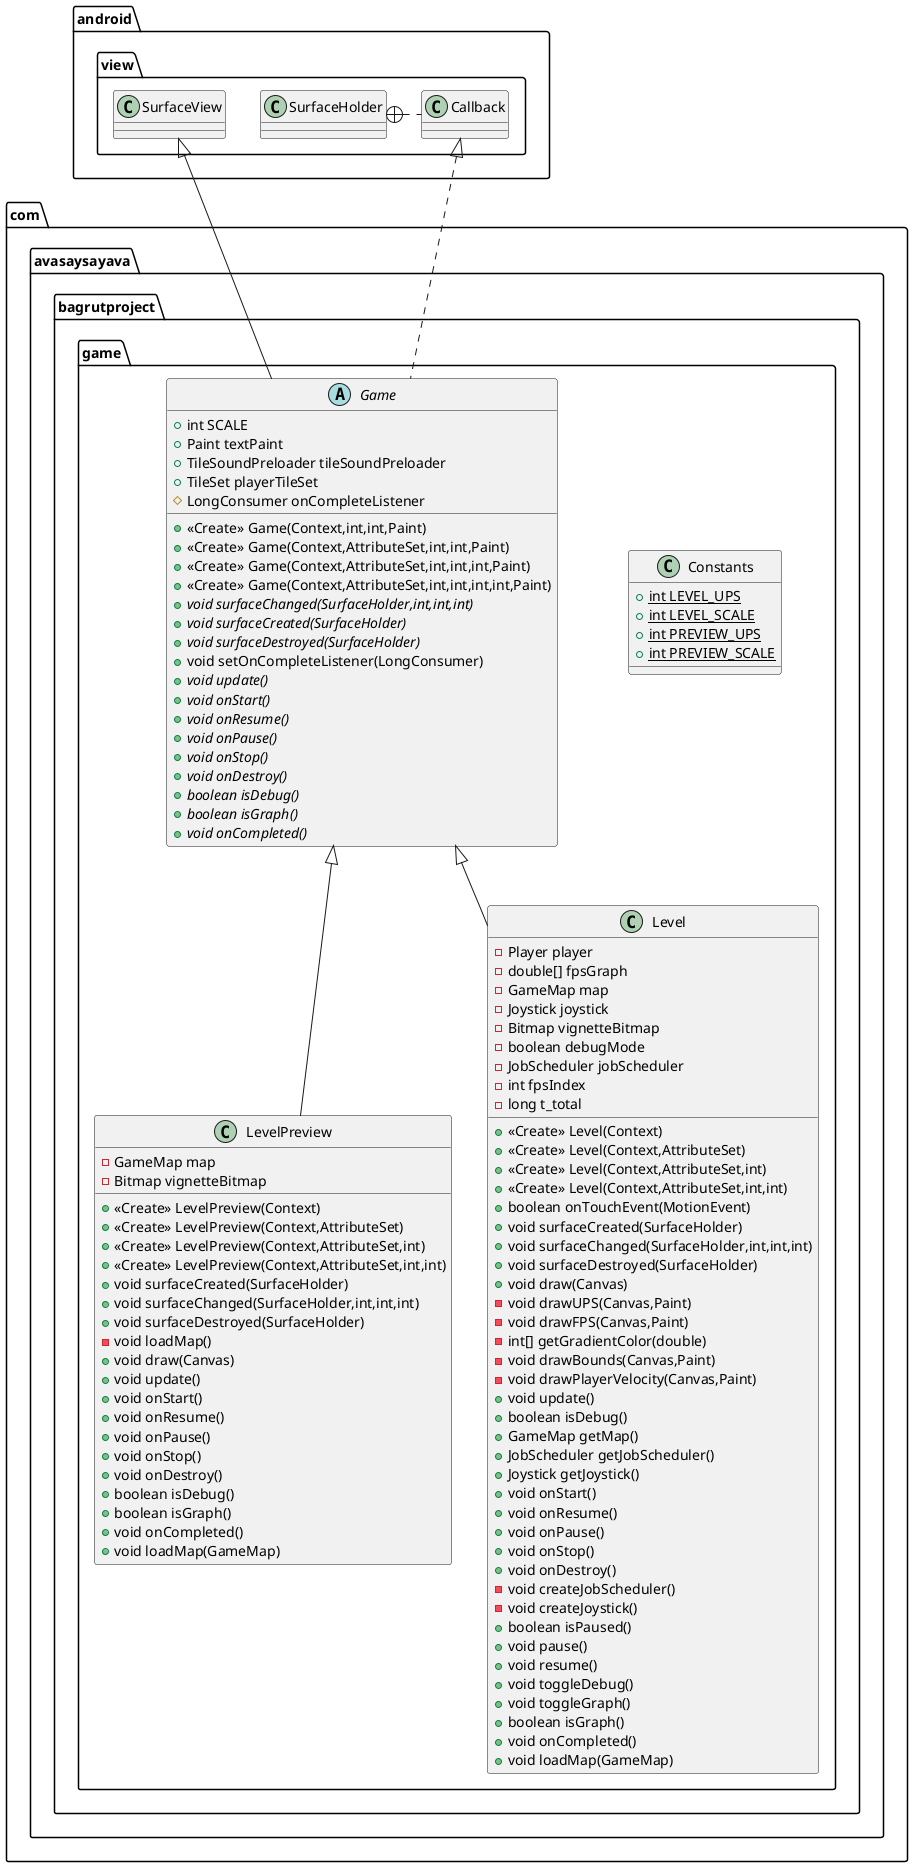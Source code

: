 @startuml
class com.avasaysayava.bagrutproject.game.LevelPreview {
- GameMap map
- Bitmap vignetteBitmap
+ <<Create>> LevelPreview(Context)
+ <<Create>> LevelPreview(Context,AttributeSet)
+ <<Create>> LevelPreview(Context,AttributeSet,int)
+ <<Create>> LevelPreview(Context,AttributeSet,int,int)
+ void surfaceCreated(SurfaceHolder)
+ void surfaceChanged(SurfaceHolder,int,int,int)
+ void surfaceDestroyed(SurfaceHolder)
- void loadMap()
+ void draw(Canvas)
+ void update()
+ void onStart()
+ void onResume()
+ void onPause()
+ void onStop()
+ void onDestroy()
+ boolean isDebug()
+ boolean isGraph()
+ void onCompleted()
+ void loadMap(GameMap)
}

class com.avasaysayava.bagrutproject.game.Level {
- Player player
- double[] fpsGraph
- GameMap map
- Joystick joystick
- Bitmap vignetteBitmap
- boolean debugMode
- JobScheduler jobScheduler
- int fpsIndex
- long t_total
+ <<Create>> Level(Context)
+ <<Create>> Level(Context,AttributeSet)
+ <<Create>> Level(Context,AttributeSet,int)
+ <<Create>> Level(Context,AttributeSet,int,int)
+ boolean onTouchEvent(MotionEvent)
+ void surfaceCreated(SurfaceHolder)
+ void surfaceChanged(SurfaceHolder,int,int,int)
+ void surfaceDestroyed(SurfaceHolder)
+ void draw(Canvas)
- void drawUPS(Canvas,Paint)
- void drawFPS(Canvas,Paint)
- int[] getGradientColor(double)
- void drawBounds(Canvas,Paint)
- void drawPlayerVelocity(Canvas,Paint)
+ void update()
+ boolean isDebug()
+ GameMap getMap()
+ JobScheduler getJobScheduler()
+ Joystick getJoystick()
+ void onStart()
+ void onResume()
+ void onPause()
+ void onStop()
+ void onDestroy()
- void createJobScheduler()
- void createJoystick()
+ boolean isPaused()
+ void pause()
+ void resume()
+ void toggleDebug()
+ void toggleGraph()
+ boolean isGraph()
+ void onCompleted()
+ void loadMap(GameMap)
}


class com.avasaysayava.bagrutproject.game.Constants {
+ {static} int LEVEL_UPS
+ {static} int LEVEL_SCALE
+ {static} int PREVIEW_UPS
+ {static} int PREVIEW_SCALE
}

abstract class com.avasaysayava.bagrutproject.game.Game {
+ int SCALE
+ Paint textPaint
+ TileSoundPreloader tileSoundPreloader
+ TileSet playerTileSet
# LongConsumer onCompleteListener
+ <<Create>> Game(Context,int,int,Paint)
+ <<Create>> Game(Context,AttributeSet,int,int,Paint)
+ <<Create>> Game(Context,AttributeSet,int,int,int,Paint)
+ <<Create>> Game(Context,AttributeSet,int,int,int,int,Paint)
+ {abstract}void surfaceChanged(SurfaceHolder,int,int,int)
+ {abstract}void surfaceCreated(SurfaceHolder)
+ {abstract}void surfaceDestroyed(SurfaceHolder)
+ void setOnCompleteListener(LongConsumer)
+ {abstract}void update()
+ {abstract}void onStart()
+ {abstract}void onResume()
+ {abstract}void onPause()
+ {abstract}void onStop()
+ {abstract}void onDestroy()
+ {abstract}boolean isDebug()
+ {abstract}boolean isGraph()
+ {abstract}void onCompleted()
}


com.avasaysayava.bagrutproject.game.Game <|-- com.avasaysayava.bagrutproject.game.LevelPreview
com.avasaysayava.bagrutproject.game.Game <|-- com.avasaysayava.bagrutproject.game.Level
android.view.SurfaceView <|-- com.avasaysayava.bagrutproject.game.Game
android.view.Callback <|.. com.avasaysayava.bagrutproject.game.Game
android.view.SurfaceHolder +. android.view.Callback
@enduml